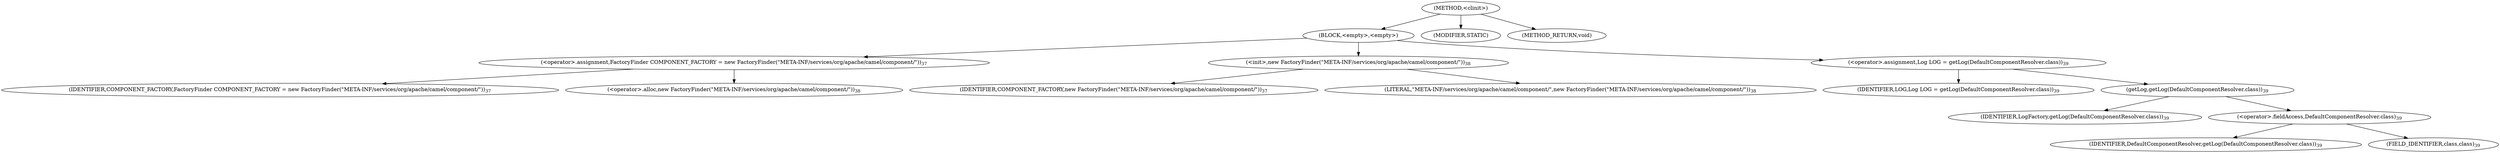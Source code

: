 digraph "&lt;clinit&gt;" {  
"188" [label = <(METHOD,&lt;clinit&gt;)> ]
"189" [label = <(BLOCK,&lt;empty&gt;,&lt;empty&gt;)> ]
"190" [label = <(&lt;operator&gt;.assignment,FactoryFinder COMPONENT_FACTORY = new FactoryFinder(&quot;META-INF/services/org/apache/camel/component/&quot;))<SUB>37</SUB>> ]
"191" [label = <(IDENTIFIER,COMPONENT_FACTORY,FactoryFinder COMPONENT_FACTORY = new FactoryFinder(&quot;META-INF/services/org/apache/camel/component/&quot;))<SUB>37</SUB>> ]
"192" [label = <(&lt;operator&gt;.alloc,new FactoryFinder(&quot;META-INF/services/org/apache/camel/component/&quot;))<SUB>38</SUB>> ]
"193" [label = <(&lt;init&gt;,new FactoryFinder(&quot;META-INF/services/org/apache/camel/component/&quot;))<SUB>38</SUB>> ]
"3" [label = <(IDENTIFIER,COMPONENT_FACTORY,new FactoryFinder(&quot;META-INF/services/org/apache/camel/component/&quot;))<SUB>37</SUB>> ]
"194" [label = <(LITERAL,&quot;META-INF/services/org/apache/camel/component/&quot;,new FactoryFinder(&quot;META-INF/services/org/apache/camel/component/&quot;))<SUB>38</SUB>> ]
"195" [label = <(&lt;operator&gt;.assignment,Log LOG = getLog(DefaultComponentResolver.class))<SUB>39</SUB>> ]
"196" [label = <(IDENTIFIER,LOG,Log LOG = getLog(DefaultComponentResolver.class))<SUB>39</SUB>> ]
"197" [label = <(getLog,getLog(DefaultComponentResolver.class))<SUB>39</SUB>> ]
"198" [label = <(IDENTIFIER,LogFactory,getLog(DefaultComponentResolver.class))<SUB>39</SUB>> ]
"199" [label = <(&lt;operator&gt;.fieldAccess,DefaultComponentResolver.class)<SUB>39</SUB>> ]
"200" [label = <(IDENTIFIER,DefaultComponentResolver,getLog(DefaultComponentResolver.class))<SUB>39</SUB>> ]
"201" [label = <(FIELD_IDENTIFIER,class,class)<SUB>39</SUB>> ]
"202" [label = <(MODIFIER,STATIC)> ]
"203" [label = <(METHOD_RETURN,void)> ]
  "188" -> "189" 
  "188" -> "202" 
  "188" -> "203" 
  "189" -> "190" 
  "189" -> "193" 
  "189" -> "195" 
  "190" -> "191" 
  "190" -> "192" 
  "193" -> "3" 
  "193" -> "194" 
  "195" -> "196" 
  "195" -> "197" 
  "197" -> "198" 
  "197" -> "199" 
  "199" -> "200" 
  "199" -> "201" 
}

